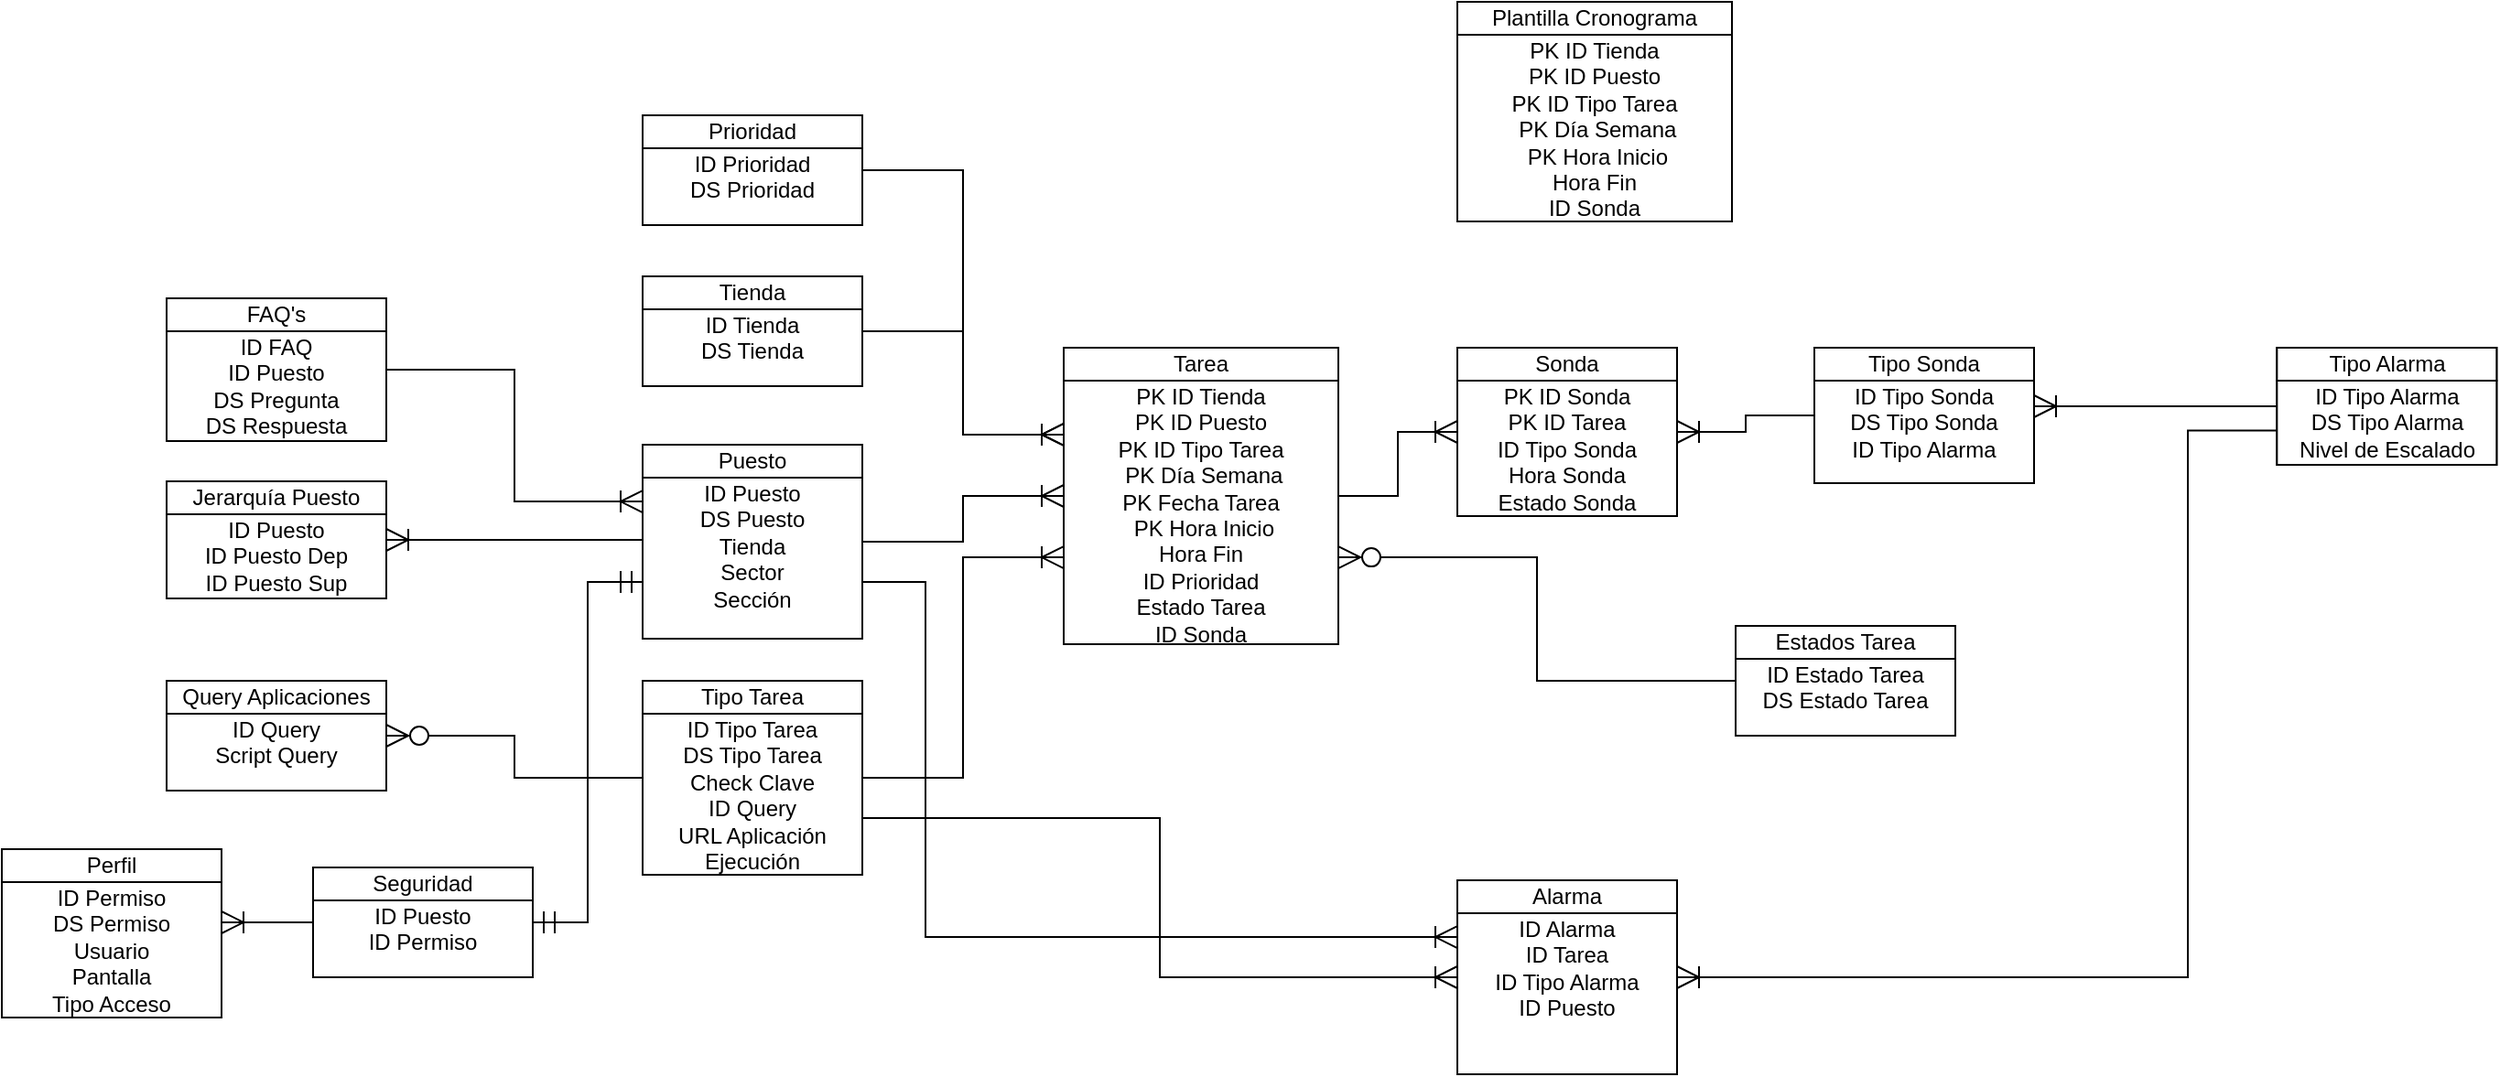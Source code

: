 <mxfile version="10.6.7" type="github"><diagram id="kae_YGUnzje4Ca678-pn" name="Page-1"><mxGraphModel dx="840" dy="465" grid="1" gridSize="10" guides="1" tooltips="1" connect="1" arrows="1" fold="1" page="1" pageScale="1" pageWidth="827" pageHeight="1169" background="#FFFFFF" math="0" shadow="0"><root><mxCell id="0"/><mxCell id="1" parent="0"/><mxCell id="2" style="shape=rect;shadow=0;strokeWidth=1;fillColor=#FFFFFF;strokeColor=#000000;opacity=100.0;gliffyId=0;" parent="1" vertex="1"><mxGeometry x="380" y="421" width="120" height="106" as="geometry"/></mxCell><mxCell id="3" value="&lt;div style='width: 117.0px;height: 18.0px;word-break: break-word;'&gt;&lt;div align=&quot;center&quot;&gt;&lt;span style=&quot;font-size: 12px; font-family: Arial; white-space: pre-wrap; font-weight: normal; text-decoration: none; line-height: 14px; color: rgb(0, 0, 0);&quot;&gt;Tipo Tarea&lt;/span&gt;&lt;/div&gt;&lt;/div&gt;" style="shape=rect;shadow=0;strokeWidth=1;fillColor=#FFFFFF;strokeColor=#000000;opacity=100.0;html=1;nl2Br=0;verticalAlign=top;align=center;spacingLeft=0.0;spacingRight=0;spacingTop=-5.0;spacingBottom=2;whiteSpace=wrap;gliffyId=1;" parent="2" vertex="1"><mxGeometry width="120" height="18" as="geometry"/></mxCell><mxCell id="4" value="&lt;div style='width: 117.0px;height: 88.0px;word-break: break-word;'&gt;&lt;div align=&quot;center&quot;&gt;&lt;span style=&quot;font-size: 12px; font-family: Arial; white-space: pre-wrap; font-weight: normal; text-decoration: none; line-height: 14px; color: rgb(0, 0, 0);&quot;&gt;ID Tipo Tarea&#10;&lt;/span&gt;&lt;/div&gt;&lt;div align=&quot;center&quot;&gt;&lt;span style=&quot;font-size: 12px; font-family: Arial; white-space: pre-wrap; font-weight: normal; text-decoration: none; line-height: 14px; color: rgb(0, 0, 0);&quot;&gt;DS Tipo Tarea&#10;&lt;/span&gt;&lt;/div&gt;&lt;div align=&quot;center&quot;&gt;&lt;span style=&quot;font-size: 12px; font-family: Arial; white-space: pre-wrap; font-weight: normal; text-decoration: none; line-height: 14px; color: rgb(0, 0, 0);&quot;&gt;Check Clave&#10;&lt;/span&gt;&lt;/div&gt;&lt;div align=&quot;center&quot;&gt;&lt;span style=&quot;font-size: 12px; font-family: Arial; white-space: pre-wrap; font-weight: normal; text-decoration: none; line-height: 14px; color: rgb(0, 0, 0);&quot;&gt;ID Query&#10;&lt;/span&gt;&lt;/div&gt;&lt;div align=&quot;center&quot;&gt;&lt;span style=&quot;font-size: 12px; font-family: Arial; white-space: pre-wrap; font-weight: normal; text-decoration: none; line-height: 14px; color: rgb(0, 0, 0);&quot;&gt;URL Aplicación Ejecución&lt;/span&gt;&lt;/div&gt;&lt;/div&gt;" style="shape=rect;shadow=0;strokeWidth=1;fillColor=#FFFFFF;strokeColor=#000000;opacity=100.0;html=1;nl2Br=0;verticalAlign=top;align=center;spacingLeft=0.0;spacingRight=0;spacingTop=-5.0;spacingBottom=2;whiteSpace=wrap;gliffyId=3;" parent="2" vertex="1"><mxGeometry y="18" width="120" height="88" as="geometry"/></mxCell><mxCell id="5" style="shape=rect;shadow=0;strokeWidth=1;fillColor=#FFFFFF;strokeColor=#000000;opacity=100.0;gliffyId=6;" parent="1" vertex="1"><mxGeometry x="1020" y="239" width="120" height="74" as="geometry"/></mxCell><mxCell id="6" value="&lt;div style='width: 117.0px;height: 18.0px;word-break: break-word;'&gt;&lt;div align=&quot;center&quot;&gt;&lt;span style=&quot;font-size: 12px; font-family: Arial; white-space: pre-wrap; font-weight: normal; text-decoration: none; line-height: 14px; color: rgb(0, 0, 0);&quot;&gt;Tipo Sonda&lt;/span&gt;&lt;/div&gt;&lt;/div&gt;" style="shape=rect;shadow=0;strokeWidth=1;fillColor=#FFFFFF;strokeColor=#000000;opacity=100.0;html=1;nl2Br=0;verticalAlign=top;align=center;spacingLeft=0.0;spacingRight=0;spacingTop=-5.0;spacingBottom=2;whiteSpace=wrap;gliffyId=7;" parent="5" vertex="1"><mxGeometry width="120" height="18" as="geometry"/></mxCell><mxCell id="7" value="&lt;div style='width: 117.0px;height: 46.0px;word-break: break-word;'&gt;&lt;div align=&quot;center&quot;&gt;&lt;span style=&quot;font-size: 12px; font-family: Arial; white-space: pre-wrap; font-weight: normal; text-decoration: none; line-height: 14px; color: rgb(0, 0, 0);&quot;&gt;ID Tipo Sonda&#10;&lt;/span&gt;&lt;/div&gt;&lt;div align=&quot;center&quot;&gt;&lt;span style=&quot;font-size: 12px; font-family: Arial; white-space: pre-wrap; font-weight: normal; text-decoration: none; line-height: 14px; color: rgb(0, 0, 0);&quot;&gt;DS Tipo Sonda&#10;&lt;/span&gt;&lt;/div&gt;&lt;div align=&quot;center&quot;&gt;&lt;span style=&quot;font-size: 12px; font-family: Arial; white-space: pre-wrap; font-weight: normal; text-decoration: none; line-height: 14px; color: rgb(0, 0, 0);&quot;&gt;ID Tipo Alarma&lt;/span&gt;&lt;/div&gt;&lt;/div&gt;" style="shape=rect;shadow=0;strokeWidth=1;fillColor=#FFFFFF;strokeColor=#000000;opacity=100.0;html=1;nl2Br=0;verticalAlign=top;align=center;spacingLeft=0.0;spacingRight=0;spacingTop=-5.0;spacingBottom=2;whiteSpace=wrap;gliffyId=9;" parent="5" vertex="1"><mxGeometry y="18" width="120" height="56" as="geometry"/></mxCell><mxCell id="8" style="shape=rect;shadow=0;strokeWidth=1;fillColor=#FFFFFF;strokeColor=#000000;opacity=100.0;gliffyId=18;" parent="1" vertex="1"><mxGeometry x="610" y="239" width="150" height="162" as="geometry"/></mxCell><mxCell id="9" value="&lt;div style='width: 147.0px;height: 18.0px;word-break: break-word;'&gt;&lt;div align=&quot;center&quot;&gt;&lt;span style=&quot;font-size: 12px; font-family: Arial; white-space: pre-wrap; font-weight: normal; text-decoration: none; line-height: 14px; color: rgb(0, 0, 0);&quot;&gt;Tarea&lt;/span&gt;&lt;/div&gt;&lt;/div&gt;" style="shape=rect;shadow=0;strokeWidth=1;fillColor=#FFFFFF;strokeColor=#000000;opacity=100.0;html=1;nl2Br=0;verticalAlign=top;align=center;spacingLeft=0.0;spacingRight=0;spacingTop=-5.0;spacingBottom=2;whiteSpace=wrap;gliffyId=19;" parent="8" vertex="1"><mxGeometry width="150" height="18" as="geometry"/></mxCell><mxCell id="10" value="&lt;div style='width: 147.0px;height: 144.0px;word-break: break-word;'&gt;&lt;div align=&quot;center&quot;&gt;&lt;span style=&quot;font-size: 12px; font-family: Arial; white-space: pre-wrap; font-weight: normal; text-decoration: none; line-height: 14px; color: rgb(0, 0, 0);&quot;&gt;PK ID Tienda&#10;&lt;/span&gt;&lt;/div&gt;&lt;div align=&quot;center&quot;&gt;&lt;span style=&quot;font-size: 12px; font-family: Arial; white-space: pre-wrap; font-weight: normal; text-decoration: none; line-height: 14px; color: rgb(0, 0, 0);&quot;&gt;PK ID Puesto&#10;&lt;/span&gt;&lt;/div&gt;&lt;div align=&quot;center&quot;&gt;&lt;span style=&quot;font-size: 12px; font-family: Arial; white-space: pre-wrap; font-weight: normal; text-decoration: none; line-height: 14px; color: rgb(0, 0, 0);&quot;&gt;PK ID Tipo Tarea&#10;&lt;/span&gt;&lt;/div&gt;&lt;div align=&quot;center&quot;&gt;&lt;span style=&quot;font-size: 12px; font-family: Arial; white-space: pre-wrap; font-weight: normal; text-decoration: none; line-height: 14px; color: rgb(0, 0, 0);&quot;&gt; PK Día Semana&#10;&lt;/span&gt;&lt;/div&gt;&lt;div align=&quot;center&quot;&gt;&lt;span style=&quot;font-size: 12px; font-family: Arial; white-space: pre-wrap; font-weight: normal; text-decoration: none; line-height: 14px; color: rgb(0, 0, 0);&quot;&gt;PK Fecha Tarea&#10;&lt;/span&gt;&lt;/div&gt;&lt;div align=&quot;center&quot;&gt;&lt;span style=&quot;font-size: 12px; font-family: Arial; white-space: pre-wrap; font-weight: normal; text-decoration: none; line-height: 14px; color: rgb(0, 0, 0);&quot;&gt; PK Hora Inicio&#10;&lt;/span&gt;&lt;/div&gt;&lt;div align=&quot;center&quot;&gt;&lt;span style=&quot;font-size: 12px; font-family: Arial; white-space: pre-wrap; font-weight: normal; text-decoration: none; line-height: 14px; color: rgb(0, 0, 0);&quot;&gt;Hora Fin&#10;&lt;/span&gt;&lt;/div&gt;&lt;div align=&quot;center&quot;&gt;&lt;span style=&quot;font-size: 12px; font-family: Arial; white-space: pre-wrap; font-weight: normal; text-decoration: none; line-height: 14px; color: rgb(0, 0, 0);&quot;&gt;ID Prioridad&#10;&lt;/span&gt;&lt;/div&gt;&lt;div align=&quot;center&quot;&gt;&lt;span style=&quot;font-size: 12px; font-family: Arial; white-space: pre-wrap; font-weight: normal; text-decoration: none; line-height: 14px; color: rgb(0, 0, 0);&quot;&gt;Estado Tarea&#10;&lt;/span&gt;&lt;/div&gt;&lt;div align=&quot;center&quot;&gt;&lt;span style=&quot;font-size: 12px; font-family: Arial; white-space: pre-wrap; font-weight: normal; text-decoration: none; line-height: 14px; color: rgb(0, 0, 0);&quot;&gt;ID Sonda&#10;&lt;/span&gt;&lt;/div&gt;&lt;div align=&quot;center&quot;&gt;&lt;span style=&quot;font-size: 12px; font-family: Arial; white-space: pre-wrap; font-weight: normal; text-decoration: none; line-height: 14px; color: rgb(0, 0, 0);&quot;&gt;&lt;/span&gt;&lt;/div&gt;&lt;/div&gt;" style="shape=rect;shadow=0;strokeWidth=1;fillColor=#FFFFFF;strokeColor=#000000;opacity=100.0;html=1;nl2Br=0;verticalAlign=top;align=center;spacingLeft=0.0;spacingRight=0;spacingTop=-5.0;spacingBottom=2;whiteSpace=wrap;gliffyId=21;" parent="8" vertex="1"><mxGeometry y="18" width="150" height="144" as="geometry"/></mxCell><mxCell id="11" style="shape=rect;shadow=0;strokeWidth=1;fillColor=#FFFFFF;strokeColor=#000000;opacity=100.0;gliffyId=23;" parent="1" vertex="1"><mxGeometry x="825" y="530" width="120" height="106" as="geometry"/></mxCell><mxCell id="12" value="&lt;div style='width: 117.0px;height: 18.0px;word-break: break-word;'&gt;&lt;div align=&quot;center&quot;&gt;&lt;span style=&quot;font-size: 12px; font-family: Arial; white-space: pre-wrap; font-weight: normal; text-decoration: none; line-height: 14px; color: rgb(0, 0, 0);&quot;&gt;Alarma&lt;/span&gt;&lt;/div&gt;&lt;/div&gt;" style="shape=rect;shadow=0;strokeWidth=1;fillColor=#FFFFFF;strokeColor=#000000;opacity=100.0;html=1;nl2Br=0;verticalAlign=top;align=center;spacingLeft=0.0;spacingRight=0;spacingTop=-5.0;spacingBottom=2;whiteSpace=wrap;gliffyId=24;" parent="11" vertex="1"><mxGeometry width="120" height="18" as="geometry"/></mxCell><mxCell id="13" value="&lt;div style='width: 117.0px;height: 60.0px;word-break: break-word;'&gt;&lt;div align=&quot;center&quot;&gt;&lt;span style=&quot;font-size: 12px; font-family: Arial; white-space: pre-wrap; font-weight: normal; text-decoration: none; line-height: 14px; color: rgb(0, 0, 0);&quot;&gt;ID Alarma&#10;&lt;/span&gt;&lt;/div&gt;&lt;div align=&quot;center&quot;&gt;&lt;span style=&quot;font-size: 12px; font-family: Arial; white-space: pre-wrap; font-weight: normal; text-decoration: none; line-height: 14px; color: rgb(0, 0, 0);&quot;&gt;ID Tarea&#10;&lt;/span&gt;&lt;/div&gt;&lt;div align=&quot;center&quot;&gt;&lt;span style=&quot;font-size: 12px; font-family: Arial; white-space: pre-wrap; font-weight: normal; text-decoration: none; line-height: 14px; color: rgb(0, 0, 0);&quot;&gt;ID Tipo Alarma&#10;&lt;/span&gt;&lt;/div&gt;&lt;div align=&quot;center&quot;&gt;&lt;span style=&quot;font-size: 12px; font-family: Arial; white-space: pre-wrap; font-weight: normal; text-decoration: none; line-height: 14px; color: rgb(0, 0, 0);&quot;&gt;ID Puesto&#10;&lt;/span&gt;&lt;/div&gt;&lt;div align=&quot;center&quot;&gt;&lt;span style=&quot;font-size: 12px; font-family: Arial; white-space: pre-wrap; font-weight: normal; text-decoration: none; line-height: 14px; color: rgb(0, 0, 0);&quot;&gt;&lt;/span&gt;&lt;/div&gt;&lt;/div&gt;" style="shape=rect;shadow=0;strokeWidth=1;fillColor=#FFFFFF;strokeColor=#000000;opacity=100.0;html=1;nl2Br=0;verticalAlign=top;align=center;spacingLeft=0.0;spacingRight=0;spacingTop=-5.0;spacingBottom=2;whiteSpace=wrap;gliffyId=26;" parent="11" vertex="1"><mxGeometry y="18" width="120" height="88" as="geometry"/></mxCell><mxCell id="14" style="shape=filledEdge;strokeWidth=1;strokeColor=#000000;fillColor=none;startArrow=none;startFill=0;startSize=6;endArrow=ERoneToMany;endFill=1;endSize=10;rounded=0;gliffyId=28;edgeStyle=orthogonalEdgeStyle;" parent="1" source="2" target="8" edge="1"><mxGeometry width="100" height="100" relative="1" as="geometry"><Array as="points"><mxPoint x="500" y="474"/><mxPoint x="555" y="474"/><mxPoint x="555" y="353.551"/><mxPoint x="610" y="353.551"/></Array></mxGeometry></mxCell><mxCell id="15" style="shape=rect;shadow=0;strokeWidth=1;fillColor=#FFFFFF;strokeColor=#000000;opacity=100.0;gliffyId=29;" parent="1" vertex="1"><mxGeometry x="1272.667" y="239" width="120" height="64" as="geometry"/></mxCell><mxCell id="16" value="&lt;div style='width: 117.0px;height: 18.0px;word-break: break-word;'&gt;&lt;div align=&quot;center&quot;&gt;&lt;span style=&quot;font-size: 12px; font-family: Arial; white-space: pre-wrap; font-weight: normal; text-decoration: none; line-height: 14px; color: rgb(0, 0, 0);&quot;&gt;Tipo Alarma&lt;/span&gt;&lt;/div&gt;&lt;/div&gt;" style="shape=rect;shadow=0;strokeWidth=1;fillColor=#FFFFFF;strokeColor=#000000;opacity=100.0;html=1;nl2Br=0;verticalAlign=top;align=center;spacingLeft=0.0;spacingRight=0;spacingTop=-5.0;spacingBottom=2;whiteSpace=wrap;gliffyId=30;" parent="15" vertex="1"><mxGeometry width="120" height="18" as="geometry"/></mxCell><mxCell id="17" value="&lt;div style='width: 117.0px;height: 46.0px;word-break: break-word;'&gt;&lt;div align=&quot;center&quot;&gt;&lt;span style=&quot;font-size: 12px; font-family: Arial; white-space: pre-wrap; font-weight: normal; text-decoration: none; line-height: 14px; color: rgb(0, 0, 0);&quot;&gt;ID Tipo Alarma&#10;&lt;/span&gt;&lt;/div&gt;&lt;div align=&quot;center&quot;&gt;&lt;span style=&quot;font-size: 12px; font-family: Arial; white-space: pre-wrap; font-weight: normal; text-decoration: none; line-height: 14px; color: rgb(0, 0, 0);&quot;&gt;DS Tipo Alarma&#10;&lt;/span&gt;&lt;/div&gt;&lt;div align=&quot;center&quot;&gt;&lt;span style=&quot;font-size: 12px; font-family: Arial; white-space: pre-wrap; font-weight: normal; text-decoration: none; line-height: 14px; color: rgb(0, 0, 0);&quot;&gt;Nivel de Escalado&lt;/span&gt;&lt;/div&gt;&lt;/div&gt;" style="shape=rect;shadow=0;strokeWidth=1;fillColor=#FFFFFF;strokeColor=#000000;opacity=100.0;html=1;nl2Br=0;verticalAlign=top;align=center;spacingLeft=0.0;spacingRight=0;spacingTop=-5.0;spacingBottom=2;whiteSpace=wrap;gliffyId=32;" parent="15" vertex="1"><mxGeometry y="18" width="120" height="46" as="geometry"/></mxCell><mxCell id="18" style="shape=filledEdge;strokeWidth=1;strokeColor=#000000;fillColor=none;startArrow=none;startFill=0;startSize=6;endArrow=ERoneToMany;endFill=1;endSize=10;rounded=0;gliffyId=34;edgeStyle=orthogonalEdgeStyle;" parent="1" source="15" target="5" edge="1"><mxGeometry width="100" height="100" relative="1" as="geometry"><Array as="points"><mxPoint x="1272.667" y="271"/><mxPoint x="1228.413" y="271"/><mxPoint x="1184.159" y="271"/><mxPoint x="1139.906" y="271"/></Array></mxGeometry></mxCell><mxCell id="19" style="shape=rect;shadow=0;strokeWidth=1;fillColor=#FFFFFF;strokeColor=#000000;opacity=100.0;gliffyId=35;" parent="1" vertex="1"><mxGeometry x="380" y="200" width="120" height="60" as="geometry"/></mxCell><mxCell id="20" value="&lt;div style='width: 117.0px;height: 18.0px;word-break: break-word;'&gt;&lt;div align=&quot;center&quot;&gt;&lt;span style=&quot;font-size: 12px; font-family: Arial; white-space: pre-wrap; font-weight: normal; text-decoration: none; line-height: 14px; color: rgb(0, 0, 0);&quot;&gt;Tienda&lt;/span&gt;&lt;/div&gt;&lt;/div&gt;" style="shape=rect;shadow=0;strokeWidth=1;fillColor=#FFFFFF;strokeColor=#000000;opacity=100.0;html=1;nl2Br=0;verticalAlign=top;align=center;spacingLeft=0.0;spacingRight=0;spacingTop=-5.0;spacingBottom=2;whiteSpace=wrap;gliffyId=36;" parent="19" vertex="1"><mxGeometry width="120" height="18" as="geometry"/></mxCell><mxCell id="21" value="&lt;div style='width: 117.0px;height: 32.0px;word-break: break-word;'&gt;&lt;div align=&quot;center&quot;&gt;&lt;span style=&quot;font-size: 12px; font-family: Arial; white-space: pre-wrap; font-weight: normal; text-decoration: none; line-height: 14px; color: rgb(0, 0, 0);&quot;&gt;ID Tienda&#10;&lt;/span&gt;&lt;/div&gt;&lt;div align=&quot;center&quot;&gt;&lt;span style=&quot;font-size: 12px; font-family: Arial; white-space: pre-wrap; font-weight: normal; text-decoration: none; line-height: 14px; color: rgb(0, 0, 0);&quot;&gt;DS Tienda&#10;&lt;/span&gt;&lt;/div&gt;&lt;div align=&quot;center&quot;&gt;&lt;span style=&quot;font-size: 12px; font-family: Arial; white-space: pre-wrap; font-weight: normal; text-decoration: none; line-height: 14px; color: rgb(0, 0, 0);&quot;&gt;&lt;/span&gt;&lt;/div&gt;&lt;/div&gt;" style="shape=rect;shadow=0;strokeWidth=1;fillColor=#FFFFFF;strokeColor=#000000;opacity=100.0;html=1;nl2Br=0;verticalAlign=top;align=center;spacingLeft=0.0;spacingRight=0;spacingTop=-5.0;spacingBottom=2;whiteSpace=wrap;gliffyId=38;" parent="19" vertex="1"><mxGeometry y="18" width="120" height="42" as="geometry"/></mxCell><mxCell id="22" style="shape=rect;shadow=0;strokeWidth=1;fillColor=#FFFFFF;strokeColor=#000000;opacity=100.0;gliffyId=40;" parent="1" vertex="1"><mxGeometry x="380" y="292" width="120" height="106" as="geometry"/></mxCell><mxCell id="23" value="&lt;div style='width: 117.0px;height: 18.0px;word-break: break-word;'&gt;&lt;div align=&quot;center&quot;&gt;&lt;span style=&quot;font-size: 12px; font-family: Arial; white-space: pre-wrap; font-weight: normal; text-decoration: none; line-height: 14px; color: rgb(0, 0, 0);&quot;&gt;Puesto&lt;/span&gt;&lt;/div&gt;&lt;/div&gt;" style="shape=rect;shadow=0;strokeWidth=1;fillColor=#FFFFFF;strokeColor=#000000;opacity=100.0;html=1;nl2Br=0;verticalAlign=top;align=center;spacingLeft=0.0;spacingRight=0;spacingTop=-5.0;spacingBottom=2;whiteSpace=wrap;gliffyId=41;" parent="22" vertex="1"><mxGeometry width="120" height="18" as="geometry"/></mxCell><mxCell id="24" value="&lt;div style='width: 117.0px;height: 74.0px;word-break: break-word;'&gt;&lt;div align=&quot;center&quot;&gt;&lt;span style=&quot;font-size: 12px; font-family: Arial; white-space: pre-wrap; font-weight: normal; text-decoration: none; line-height: 14px; color: rgb(0, 0, 0);&quot;&gt;ID Puesto&#10;&lt;/span&gt;&lt;/div&gt;&lt;div align=&quot;center&quot;&gt;&lt;span style=&quot;font-size: 12px; font-family: Arial; white-space: pre-wrap; font-weight: normal; text-decoration: none; line-height: 14px; color: rgb(0, 0, 0);&quot;&gt;DS Puesto&#10;&lt;/span&gt;&lt;/div&gt;&lt;div align=&quot;center&quot;&gt;&lt;span style=&quot;font-size: 12px; font-family: Arial; white-space: pre-wrap; font-weight: normal; text-decoration: none; line-height: 14px; color: rgb(0, 0, 0);&quot;&gt;Tienda&#10;&lt;/span&gt;&lt;/div&gt;&lt;div align=&quot;center&quot;&gt;&lt;span style=&quot;font-size: 12px; font-family: Arial; white-space: pre-wrap; font-weight: normal; text-decoration: none; line-height: 14px; color: rgb(0, 0, 0);&quot;&gt;Sector&#10;&lt;/span&gt;&lt;/div&gt;&lt;div align=&quot;center&quot;&gt;&lt;span style=&quot;font-size: 12px; font-family: Arial; white-space: pre-wrap; font-weight: normal; text-decoration: none; line-height: 14px; color: rgb(0, 0, 0);&quot;&gt;Sección&#10;&lt;/span&gt;&lt;/div&gt;&lt;div align=&quot;center&quot;&gt;&lt;span style=&quot;font-size: 12px; font-family: Arial; white-space: pre-wrap; font-weight: normal; text-decoration: none; line-height: 14px; color: rgb(0, 0, 0);&quot;&gt;&lt;/span&gt;&lt;/div&gt;&lt;/div&gt;" style="shape=rect;shadow=0;strokeWidth=1;fillColor=#FFFFFF;strokeColor=#000000;opacity=100.0;html=1;nl2Br=0;verticalAlign=top;align=center;spacingLeft=0.0;spacingRight=0;spacingTop=-5.0;spacingBottom=2;whiteSpace=wrap;gliffyId=43;" parent="22" vertex="1"><mxGeometry y="18" width="120" height="88" as="geometry"/></mxCell><mxCell id="25" style="shape=filledEdge;strokeWidth=1;strokeColor=#000000;fillColor=none;startArrow=none;startFill=0;startSize=6;endArrow=ERoneToMany;endFill=1;endSize=10;rounded=0;gliffyId=45;edgeStyle=orthogonalEdgeStyle;" parent="1" source="22" target="8" edge="1"><mxGeometry width="100" height="100" relative="1" as="geometry"><Array as="points"><mxPoint x="500" y="345"/><mxPoint x="555" y="345"/><mxPoint x="555" y="320"/><mxPoint x="610" y="320"/></Array></mxGeometry></mxCell><mxCell id="26" style="shape=filledEdge;strokeWidth=1;strokeColor=#000000;fillColor=none;startArrow=none;startFill=0;startSize=6;endArrow=ERoneToMany;endFill=1;endSize=10;rounded=0;gliffyId=46;edgeStyle=orthogonalEdgeStyle;" parent="1" source="19" target="8" edge="1"><mxGeometry width="100" height="100" relative="1" as="geometry"><Array as="points"><mxPoint x="500" y="230"/><mxPoint x="555" y="230"/><mxPoint x="555" y="286.449"/><mxPoint x="610" y="286.449"/></Array></mxGeometry></mxCell><mxCell id="27" style="shape=rect;shadow=0;strokeWidth=1;fillColor=#FFFFFF;strokeColor=#000000;opacity=100.0;gliffyId=47;" parent="1" vertex="1"><mxGeometry x="825" y="239" width="120" height="92" as="geometry"/></mxCell><mxCell id="28" value="&lt;div style='width: 117.0px;height: 18.0px;word-break: break-word;'&gt;&lt;div align=&quot;center&quot;&gt;&lt;span style=&quot;font-size: 12px; font-family: Arial; white-space: pre-wrap; font-weight: normal; text-decoration: none; line-height: 14px; color: rgb(0, 0, 0);&quot;&gt;Sonda&lt;/span&gt;&lt;/div&gt;&lt;/div&gt;" style="shape=rect;shadow=0;strokeWidth=1;fillColor=#FFFFFF;strokeColor=#000000;opacity=100.0;html=1;nl2Br=0;verticalAlign=top;align=center;spacingLeft=0.0;spacingRight=0;spacingTop=-5.0;spacingBottom=2;whiteSpace=wrap;gliffyId=48;" parent="27" vertex="1"><mxGeometry width="120" height="18" as="geometry"/></mxCell><mxCell id="29" value="&lt;div style='width: 117.0px;height: 74.0px;word-break: break-word;'&gt;&lt;div align=&quot;center&quot;&gt;&lt;span style=&quot;font-size: 12px; font-family: Arial; white-space: pre-wrap; font-weight: normal; text-decoration: none; line-height: 14px; color: rgb(0, 0, 0);&quot;&gt;PK ID Sonda&#10;&lt;/span&gt;&lt;/div&gt;&lt;div align=&quot;center&quot;&gt;&lt;span style=&quot;font-size: 12px; font-family: Arial; white-space: pre-wrap; font-weight: normal; text-decoration: none; line-height: 14px; color: rgb(0, 0, 0);&quot;&gt;PK ID Tarea&#10;&lt;/span&gt;&lt;/div&gt;&lt;div align=&quot;center&quot;&gt;&lt;span style=&quot;font-size: 12px; font-family: Arial; white-space: pre-wrap; font-weight: normal; text-decoration: none; line-height: 14px; color: rgb(0, 0, 0);&quot;&gt;ID Tipo Sonda&#10;&lt;/span&gt;&lt;/div&gt;&lt;div align=&quot;center&quot;&gt;&lt;span style=&quot;font-size: 12px; font-family: Arial; white-space: pre-wrap; font-weight: normal; text-decoration: none; line-height: 14px; color: rgb(0, 0, 0);&quot;&gt;Hora Sonda&#10;&lt;/span&gt;&lt;/div&gt;&lt;div align=&quot;center&quot;&gt;&lt;span style=&quot;font-size: 12px; font-family: Arial; white-space: pre-wrap; font-weight: normal; text-decoration: none; line-height: 14px; color: rgb(0, 0, 0);&quot;&gt;Estado Sonda&lt;/span&gt;&lt;/div&gt;&lt;/div&gt;" style="shape=rect;shadow=0;strokeWidth=1;fillColor=#FFFFFF;strokeColor=#000000;opacity=100.0;html=1;nl2Br=0;verticalAlign=top;align=center;spacingLeft=0.0;spacingRight=0;spacingTop=-5.0;spacingBottom=2;whiteSpace=wrap;gliffyId=50;" parent="27" vertex="1"><mxGeometry y="18" width="120" height="74" as="geometry"/></mxCell><mxCell id="30" style="shape=filledEdge;strokeWidth=1;strokeColor=#000000;fillColor=none;startArrow=none;startFill=0;startSize=6;endArrow=ERoneToMany;endFill=1;endSize=10;rounded=0;gliffyId=52;edgeStyle=orthogonalEdgeStyle;" parent="1" source="8" target="27" edge="1"><mxGeometry width="100" height="100" relative="1" as="geometry"><Array as="points"><mxPoint x="760" y="320"/><mxPoint x="792.5" y="320"/><mxPoint x="792.5" y="285"/><mxPoint x="825" y="285"/></Array></mxGeometry></mxCell><mxCell id="31" style="shape=rect;shadow=0;strokeWidth=1;fillColor=#FFFFFF;strokeColor=#000000;opacity=100.0;gliffyId=53;" parent="1" vertex="1"><mxGeometry x="120" y="421" width="120" height="60" as="geometry"/></mxCell><mxCell id="32" value="&lt;div style='width: 117.0px;height: 18.0px;word-break: break-word;'&gt;&lt;div align=&quot;center&quot;&gt;&lt;span style=&quot;font-size: 12px; font-family: Arial; white-space: pre-wrap; font-weight: normal; text-decoration: none; line-height: 14px; color: rgb(0, 0, 0);&quot;&gt;Query Aplicaciones&lt;/span&gt;&lt;/div&gt;&lt;/div&gt;" style="shape=rect;shadow=0;strokeWidth=1;fillColor=#FFFFFF;strokeColor=#000000;opacity=100.0;html=1;nl2Br=0;verticalAlign=top;align=center;spacingLeft=0.0;spacingRight=0;spacingTop=-5.0;spacingBottom=2;whiteSpace=wrap;gliffyId=54;" parent="31" vertex="1"><mxGeometry width="120" height="18" as="geometry"/></mxCell><mxCell id="33" value="&lt;div style='width: 117.0px;height: 32.0px;word-break: break-word;'&gt;&lt;div align=&quot;center&quot;&gt;&lt;span style=&quot;font-size: 12px; font-family: Arial; white-space: pre-wrap; font-weight: normal; text-decoration: none; line-height: 14px; color: rgb(0, 0, 0);&quot;&gt;ID Query&#10;&lt;/span&gt;&lt;/div&gt;&lt;div align=&quot;center&quot;&gt;&lt;span style=&quot;font-size: 12px; font-family: Arial; white-space: pre-wrap; font-weight: normal; text-decoration: none; line-height: 14px; color: rgb(0, 0, 0);&quot;&gt;Script Query&#10;&lt;/span&gt;&lt;/div&gt;&lt;div align=&quot;center&quot;&gt;&lt;span style=&quot;font-size: 12px; font-family: Arial; white-space: pre-wrap; font-weight: normal; text-decoration: none; line-height: 14px; color: rgb(0, 0, 0);&quot;&gt;&lt;/span&gt;&lt;/div&gt;&lt;/div&gt;" style="shape=rect;shadow=0;strokeWidth=1;fillColor=#FFFFFF;strokeColor=#000000;opacity=100.0;html=1;nl2Br=0;verticalAlign=top;align=center;spacingLeft=0.0;spacingRight=0;spacingTop=-5.0;spacingBottom=2;whiteSpace=wrap;gliffyId=56;" parent="31" vertex="1"><mxGeometry y="18" width="120" height="42" as="geometry"/></mxCell><mxCell id="34" style="shape=filledEdge;strokeWidth=1;strokeColor=#000000;fillColor=none;startArrow=none;startFill=0;startSize=6;endArrow=ERzeroToMany;endFill=1;endSize=10;rounded=0;gliffyId=59;edgeStyle=orthogonalEdgeStyle;" parent="1" source="2" target="31" edge="1"><mxGeometry width="100" height="100" relative="1" as="geometry"><Array as="points"><mxPoint x="380" y="474"/><mxPoint x="310" y="474"/><mxPoint x="310" y="451"/><mxPoint x="240" y="451"/></Array></mxGeometry></mxCell><mxCell id="35" style="shape=filledEdge;strokeWidth=1;strokeColor=#000000;fillColor=none;startArrow=none;startFill=0;startSize=6;endArrow=ERoneToMany;endFill=1;endSize=10;rounded=0;gliffyId=61;edgeStyle=orthogonalEdgeStyle;" parent="1" source="5" target="27" edge="1"><mxGeometry width="100" height="100" relative="1" as="geometry"><Array as="points"><mxPoint x="1020" y="276"/><mxPoint x="982.5" y="276"/><mxPoint x="982.5" y="285"/><mxPoint x="945" y="285"/></Array></mxGeometry></mxCell><mxCell id="36" style="shape=rect;shadow=0;strokeWidth=1;fillColor=#FFFFFF;strokeColor=#000000;opacity=100.0;gliffyId=62;" parent="1" vertex="1"><mxGeometry x="825" y="50" width="150" height="120" as="geometry"/></mxCell><mxCell id="37" value="&lt;div style='width: 147.0px;height: 18.0px;word-break: break-word;'&gt;&lt;div align=&quot;center&quot;&gt;&lt;span style=&quot;font-size: 12px; font-family: Arial; white-space: pre-wrap; font-weight: normal; text-decoration: none; line-height: 14px; color: rgb(0, 0, 0);&quot;&gt;Plantilla Cronograma&lt;/span&gt;&lt;/div&gt;&lt;/div&gt;" style="shape=rect;shadow=0;strokeWidth=1;fillColor=#FFFFFF;strokeColor=#000000;opacity=100.0;html=1;nl2Br=0;verticalAlign=top;align=center;spacingLeft=0.0;spacingRight=0;spacingTop=-5.0;spacingBottom=2;whiteSpace=wrap;gliffyId=63;" parent="36" vertex="1"><mxGeometry width="150" height="18" as="geometry"/></mxCell><mxCell id="38" value="&lt;div style='width: 147.0px;height: 102.0px;word-break: break-word;'&gt;&lt;div align=&quot;center&quot;&gt;&lt;span style=&quot;font-size: 12px; font-family: Arial; white-space: pre-wrap; font-weight: normal; text-decoration: none; line-height: 14px; color: rgb(0, 0, 0);&quot;&gt;PK ID Tienda&#10;&lt;/span&gt;&lt;/div&gt;&lt;div align=&quot;center&quot;&gt;&lt;span style=&quot;font-size: 12px; font-family: Arial; white-space: pre-wrap; font-weight: normal; text-decoration: none; line-height: 14px; color: rgb(0, 0, 0);&quot;&gt;PK ID Puesto&#10;&lt;/span&gt;&lt;/div&gt;&lt;div align=&quot;center&quot;&gt;&lt;span style=&quot;font-size: 12px; font-family: Arial; white-space: pre-wrap; font-weight: normal; text-decoration: none; line-height: 14px; color: rgb(0, 0, 0);&quot;&gt;PK ID Tipo Tarea&#10;&lt;/span&gt;&lt;/div&gt;&lt;div align=&quot;center&quot;&gt;&lt;span style=&quot;font-size: 12px; font-family: Arial; white-space: pre-wrap; font-weight: normal; text-decoration: none; line-height: 14px; color: rgb(0, 0, 0);&quot;&gt; PK Día Semana&#10;&lt;/span&gt;&lt;/div&gt;&lt;div align=&quot;center&quot;&gt;&lt;span style=&quot;font-size: 12px; font-family: Arial; white-space: pre-wrap; font-weight: normal; text-decoration: none; line-height: 14px; color: rgb(0, 0, 0);&quot;&gt; PK Hora Inicio&#10;&lt;/span&gt;&lt;/div&gt;&lt;div align=&quot;center&quot;&gt;&lt;span style=&quot;font-size: 12px; font-family: Arial; white-space: pre-wrap; font-weight: normal; text-decoration: none; line-height: 14px; color: rgb(0, 0, 0);&quot;&gt;Hora Fin&#10;&lt;/span&gt;&lt;/div&gt;&lt;div align=&quot;center&quot;&gt;&lt;span style=&quot;font-size: 12px; font-family: Arial; white-space: pre-wrap; font-weight: normal; text-decoration: none; line-height: 14px; color: rgb(0, 0, 0);&quot;&gt;ID Sonda&#10;&lt;/span&gt;&lt;/div&gt;&lt;div align=&quot;center&quot;&gt;&lt;span style=&quot;font-size: 12px; font-family: Arial; white-space: pre-wrap; font-weight: normal; text-decoration: none; line-height: 14px; color: rgb(0, 0, 0);&quot;&gt;&lt;/span&gt;&lt;/div&gt;&lt;/div&gt;" style="shape=rect;shadow=0;strokeWidth=1;fillColor=#FFFFFF;strokeColor=#000000;opacity=100.0;html=1;nl2Br=0;verticalAlign=top;align=center;spacingLeft=0.0;spacingRight=0;spacingTop=-5.0;spacingBottom=2;whiteSpace=wrap;gliffyId=65;" parent="36" vertex="1"><mxGeometry y="18" width="150" height="102" as="geometry"/></mxCell><mxCell id="39" style="shape=filledEdge;strokeWidth=1;strokeColor=#000000;fillColor=none;startArrow=none;startFill=0;startSize=6;endArrow=ERoneToMany;endFill=1;endSize=10;rounded=0;gliffyId=67;edgeStyle=orthogonalEdgeStyle;" parent="1" source="2" target="11" edge="1"><mxGeometry width="100" height="100" relative="1" as="geometry"><Array as="points"><mxPoint x="500" y="495.953"/><mxPoint x="662.5" y="495.953"/><mxPoint x="662.5" y="583"/><mxPoint x="825" y="583"/></Array></mxGeometry></mxCell><mxCell id="40" style="shape=filledEdge;strokeWidth=1;strokeColor=#000000;fillColor=none;startArrow=none;startFill=0;startSize=6;endArrow=ERoneToMany;endFill=1;endSize=10;rounded=0;gliffyId=68;edgeStyle=orthogonalEdgeStyle;" parent="1" source="15" target="11" edge="1"><mxGeometry width="100" height="100" relative="1" as="geometry"><Array as="points"><mxPoint x="1272.667" y="284.255"/><mxPoint x="1224" y="284.255"/><mxPoint x="1224" y="583"/><mxPoint x="945" y="583"/></Array></mxGeometry></mxCell><mxCell id="41" style="shape=filledEdge;strokeWidth=1;strokeColor=#000000;fillColor=none;startArrow=none;startFill=0;startSize=6;endArrow=ERoneToMany;endFill=1;endSize=10;rounded=0;gliffyId=69;edgeStyle=orthogonalEdgeStyle;" parent="1" source="22" target="11" edge="1"><mxGeometry width="100" height="100" relative="1" as="geometry"><Array as="points"><mxPoint x="500" y="366.953"/><mxPoint x="534.5" y="366.953"/><mxPoint x="534.5" y="561.047"/><mxPoint x="825" y="561.047"/></Array></mxGeometry></mxCell><mxCell id="42" style="shape=rect;shadow=0;strokeWidth=1;fillColor=#FFFFFF;strokeColor=#000000;opacity=100.0;gliffyId=70;" parent="1" vertex="1"><mxGeometry x="380" y="112" width="120" height="60" as="geometry"/></mxCell><mxCell id="43" value="&lt;div style='width: 117.0px;height: 18.0px;word-break: break-word;'&gt;&lt;div align=&quot;center&quot;&gt;&lt;span style=&quot;font-size: 12px; font-family: Arial; white-space: pre-wrap; font-weight: normal; text-decoration: none; line-height: 14px; color: rgb(0, 0, 0);&quot;&gt;Prioridad&lt;/span&gt;&lt;/div&gt;&lt;/div&gt;" style="shape=rect;shadow=0;strokeWidth=1;fillColor=#FFFFFF;strokeColor=#000000;opacity=100.0;html=1;nl2Br=0;verticalAlign=top;align=center;spacingLeft=0.0;spacingRight=0;spacingTop=-5.0;spacingBottom=2;whiteSpace=wrap;gliffyId=71;" parent="42" vertex="1"><mxGeometry width="120" height="18" as="geometry"/></mxCell><mxCell id="44" value="&lt;div style='width: 117.0px;height: 32.0px;word-break: break-word;'&gt;&lt;div align=&quot;center&quot;&gt;&lt;span style=&quot;font-size: 12px; font-family: Arial; white-space: pre-wrap; font-weight: normal; text-decoration: none; line-height: 14px; color: rgb(0, 0, 0);&quot;&gt;ID Prioridad&#10;&lt;/span&gt;&lt;/div&gt;&lt;div align=&quot;center&quot;&gt;&lt;span style=&quot;font-size: 12px; font-family: Arial; white-space: pre-wrap; font-weight: normal; text-decoration: none; line-height: 14px; color: rgb(0, 0, 0);&quot;&gt;DS Prioridad&lt;/span&gt;&lt;/div&gt;&lt;/div&gt;" style="shape=rect;shadow=0;strokeWidth=1;fillColor=#FFFFFF;strokeColor=#000000;opacity=100.0;html=1;nl2Br=0;verticalAlign=top;align=center;spacingLeft=0.0;spacingRight=0;spacingTop=-5.0;spacingBottom=2;whiteSpace=wrap;gliffyId=73;" parent="42" vertex="1"><mxGeometry y="18" width="120" height="42" as="geometry"/></mxCell><mxCell id="45" style="shape=filledEdge;strokeWidth=1;strokeColor=#000000;fillColor=none;startArrow=none;startFill=0;startSize=6;endArrow=ERoneToMany;endFill=1;endSize=10;rounded=0;gliffyId=75;edgeStyle=orthogonalEdgeStyle;" parent="1" source="42" target="8" edge="1"><mxGeometry width="100" height="100" relative="1" as="geometry"><Array as="points"><mxPoint x="500" y="142"/><mxPoint x="555" y="142"/><mxPoint x="555" y="286.449"/><mxPoint x="610" y="286.449"/></Array></mxGeometry></mxCell><mxCell id="46" style="shape=rect;shadow=0;strokeWidth=1;fillColor=#FFFFFF;strokeColor=#000000;opacity=100.0;gliffyId=76;" parent="1" vertex="1"><mxGeometry x="120" y="212" width="120" height="78" as="geometry"/></mxCell><mxCell id="47" value="&lt;div style='width: 117.0px;height: 18.0px;word-break: break-word;'&gt;&lt;div align=&quot;center&quot;&gt;&lt;span style=&quot;font-size: 12px; font-family: Arial; white-space: pre-wrap; font-weight: normal; text-decoration: none; line-height: 14px; color: rgb(0, 0, 0);&quot;&gt;FAQ's&lt;/span&gt;&lt;/div&gt;&lt;/div&gt;" style="shape=rect;shadow=0;strokeWidth=1;fillColor=#FFFFFF;strokeColor=#000000;opacity=100.0;html=1;nl2Br=0;verticalAlign=top;align=center;spacingLeft=0.0;spacingRight=0;spacingTop=-5.0;spacingBottom=2;whiteSpace=wrap;gliffyId=77;" parent="46" vertex="1"><mxGeometry width="120" height="18" as="geometry"/></mxCell><mxCell id="48" value="&lt;div style='width: 117.0px;height: 60.0px;word-break: break-word;'&gt;&lt;div align=&quot;center&quot;&gt;&lt;span style=&quot;font-size: 12px; font-family: Arial; white-space: pre-wrap; font-weight: normal; text-decoration: none; line-height: 14px; color: rgb(0, 0, 0);&quot;&gt;ID FAQ&#10;&lt;/span&gt;&lt;/div&gt;&lt;div align=&quot;center&quot;&gt;&lt;span style=&quot;font-size: 12px; font-family: Arial; white-space: pre-wrap; font-weight: normal; text-decoration: none; line-height: 14px; color: rgb(0, 0, 0);&quot;&gt;ID Puesto&#10;&lt;/span&gt;&lt;/div&gt;&lt;div align=&quot;center&quot;&gt;&lt;span style=&quot;font-size: 12px; font-family: Arial; white-space: pre-wrap; font-weight: normal; text-decoration: none; line-height: 14px; color: rgb(0, 0, 0);&quot;&gt;DS Pregunta&#10;&lt;/span&gt;&lt;/div&gt;&lt;div align=&quot;center&quot;&gt;&lt;span style=&quot;font-size: 12px; font-family: Arial; white-space: pre-wrap; font-weight: normal; text-decoration: none; line-height: 14px; color: rgb(0, 0, 0);&quot;&gt;DS Respuesta&lt;/span&gt;&lt;/div&gt;&lt;/div&gt;" style="shape=rect;shadow=0;strokeWidth=1;fillColor=#FFFFFF;strokeColor=#000000;opacity=100.0;html=1;nl2Br=0;verticalAlign=top;align=center;spacingLeft=0.0;spacingRight=0;spacingTop=-5.0;spacingBottom=2;whiteSpace=wrap;gliffyId=79;" parent="46" vertex="1"><mxGeometry y="18" width="120" height="60" as="geometry"/></mxCell><mxCell id="49" style="shape=filledEdge;strokeWidth=1;strokeColor=#000000;fillColor=none;startArrow=none;startFill=0;startSize=6;endArrow=ERoneToMany;endFill=1;endSize=10;rounded=0;gliffyId=81;edgeStyle=orthogonalEdgeStyle;" parent="1" source="46" target="22" edge="1"><mxGeometry width="100" height="100" relative="1" as="geometry"><Array as="points"><mxPoint x="240.0" y="251"/><mxPoint x="310" y="251"/><mxPoint x="310" y="323.047"/><mxPoint x="380" y="323.047"/></Array></mxGeometry></mxCell><mxCell id="50" style="shape=rect;shadow=0;strokeWidth=1;fillColor=#FFFFFF;strokeColor=#000000;opacity=100.0;gliffyId=82;" parent="1" vertex="1"><mxGeometry x="977" y="391" width="120" height="60" as="geometry"/></mxCell><mxCell id="51" value="&lt;div style='width: 117.0px;height: 18.0px;word-break: break-word;'&gt;&lt;div align=&quot;center&quot;&gt;&lt;span style=&quot;font-size: 12px; font-family: Arial; white-space: pre-wrap; font-weight: normal; text-decoration: none; line-height: 14px; color: rgb(0, 0, 0);&quot;&gt;Estados Tarea&lt;/span&gt;&lt;/div&gt;&lt;/div&gt;" style="shape=rect;shadow=0;strokeWidth=1;fillColor=#FFFFFF;strokeColor=#000000;opacity=100.0;html=1;nl2Br=0;verticalAlign=top;align=center;spacingLeft=0.0;spacingRight=0;spacingTop=-5.0;spacingBottom=2;whiteSpace=wrap;gliffyId=83;" parent="50" vertex="1"><mxGeometry width="120" height="18" as="geometry"/></mxCell><mxCell id="52" value="&lt;div style='width: 117.0px;height: 32.0px;word-break: break-word;'&gt;&lt;div align=&quot;center&quot;&gt;&lt;span style=&quot;font-size: 12px; font-family: Arial; white-space: pre-wrap; font-weight: normal; text-decoration: none; line-height: 14px; color: rgb(0, 0, 0);&quot;&gt;ID Estado Tarea&#10;&lt;/span&gt;&lt;/div&gt;&lt;div align=&quot;center&quot;&gt;&lt;span style=&quot;font-size: 12px; font-family: Arial; white-space: pre-wrap; font-weight: normal; text-decoration: none; line-height: 14px; color: rgb(0, 0, 0);&quot;&gt;DS Estado Tarea&lt;/span&gt;&lt;/div&gt;&lt;/div&gt;" style="shape=rect;shadow=0;strokeWidth=1;fillColor=#FFFFFF;strokeColor=#000000;opacity=100.0;html=1;nl2Br=0;verticalAlign=top;align=center;spacingLeft=0.0;spacingRight=0;spacingTop=-5.0;spacingBottom=2;whiteSpace=wrap;gliffyId=85;" parent="50" vertex="1"><mxGeometry y="18" width="120" height="42" as="geometry"/></mxCell><mxCell id="53" style="shape=filledEdge;strokeWidth=1;strokeColor=#000000;fillColor=none;startArrow=none;startFill=0;startSize=6;endArrow=ERzeroToMany;endFill=1;endSize=10;rounded=0;gliffyId=87;edgeStyle=orthogonalEdgeStyle;" parent="1" source="50" target="8" edge="1"><mxGeometry width="100" height="100" relative="1" as="geometry"><Array as="points"><mxPoint x="977" y="421"/><mxPoint x="868.5" y="421"/><mxPoint x="868.5" y="353.551"/><mxPoint x="760" y="353.551"/></Array></mxGeometry></mxCell><mxCell id="54" style="shape=rect;shadow=0;strokeWidth=1;fillColor=#FFFFFF;strokeColor=#000000;opacity=100.0;gliffyId=88;" parent="1" vertex="1"><mxGeometry x="120" y="312" width="120" height="64" as="geometry"/></mxCell><mxCell id="55" value="&lt;div style='width: 117.0px;height: 18.0px;word-break: break-word;'&gt;&lt;div align=&quot;center&quot;&gt;&lt;span style=&quot;font-size: 12px; font-family: Arial; white-space: pre-wrap; font-weight: normal; text-decoration: none; line-height: 14px; color: rgb(0, 0, 0);&quot;&gt;Jerarquía Puesto&lt;/span&gt;&lt;/div&gt;&lt;/div&gt;" style="shape=rect;shadow=0;strokeWidth=1;fillColor=#FFFFFF;strokeColor=#000000;opacity=100.0;html=1;nl2Br=0;verticalAlign=top;align=center;spacingLeft=0.0;spacingRight=0;spacingTop=-5.0;spacingBottom=2;whiteSpace=wrap;gliffyId=89;" parent="54" vertex="1"><mxGeometry width="120" height="18" as="geometry"/></mxCell><mxCell id="56" value="&lt;div style='width: 117.0px;height: 46.0px;word-break: break-word;'&gt;&lt;div align=&quot;center&quot;&gt;&lt;span style=&quot;font-size: 12px; font-family: Arial; white-space: pre-wrap; font-weight: normal; text-decoration: none; line-height: 14px; color: rgb(0, 0, 0);&quot;&gt;ID Puesto&#10;&lt;/span&gt;&lt;/div&gt;&lt;div align=&quot;center&quot;&gt;&lt;span style=&quot;font-size: 12px; font-family: Arial; white-space: pre-wrap; font-weight: normal; text-decoration: none; line-height: 14px; color: rgb(0, 0, 0);&quot;&gt;ID Puesto Dep&#10;&lt;/span&gt;&lt;/div&gt;&lt;div align=&quot;center&quot;&gt;&lt;span style=&quot;font-size: 12px; font-family: Arial; white-space: pre-wrap; font-weight: normal; text-decoration: none; line-height: 14px; color: rgb(0, 0, 0);&quot;&gt;ID Puesto Sup&lt;/span&gt;&lt;/div&gt;&lt;/div&gt;" style="shape=rect;shadow=0;strokeWidth=1;fillColor=#FFFFFF;strokeColor=#000000;opacity=100.0;html=1;nl2Br=0;verticalAlign=top;align=center;spacingLeft=0.0;spacingRight=0;spacingTop=-5.0;spacingBottom=2;whiteSpace=wrap;gliffyId=91;" parent="54" vertex="1"><mxGeometry y="18" width="120" height="46" as="geometry"/></mxCell><mxCell id="57" style="shape=filledEdge;strokeWidth=1;strokeColor=#000000;fillColor=none;startArrow=none;startFill=0;startSize=6;endArrow=ERoneToMany;endFill=1;endSize=10;rounded=0;gliffyId=93;edgeStyle=orthogonalEdgeStyle;" parent="1" source="22" target="54" edge="1"><mxGeometry width="100" height="100" relative="1" as="geometry"><Array as="points"><mxPoint x="380.004" y="344"/><mxPoint x="333.336" y="344"/><mxPoint x="286.668" y="344"/><mxPoint x="240" y="344"/></Array></mxGeometry></mxCell><mxCell id="58" style="shape=rect;shadow=0;strokeWidth=1;fillColor=#FFFFFF;strokeColor=#000000;opacity=100.0;gliffyId=94;" parent="1" vertex="1"><mxGeometry x="200" y="523" width="120" height="60" as="geometry"/></mxCell><mxCell id="59" value="&lt;div style='width: 117.0px;height: 18.0px;word-break: break-word;'&gt;&lt;div align=&quot;center&quot;&gt;&lt;span style=&quot;font-size: 12px; font-family: Arial; white-space: pre-wrap; font-weight: normal; text-decoration: none; line-height: 14px; color: rgb(0, 0, 0);&quot;&gt;Seguridad&lt;/span&gt;&lt;/div&gt;&lt;/div&gt;" style="shape=rect;shadow=0;strokeWidth=1;fillColor=#FFFFFF;strokeColor=#000000;opacity=100.0;html=1;nl2Br=0;verticalAlign=top;align=center;spacingLeft=0.0;spacingRight=0;spacingTop=-5.0;spacingBottom=2;whiteSpace=wrap;gliffyId=95;" parent="58" vertex="1"><mxGeometry width="120" height="18" as="geometry"/></mxCell><mxCell id="60" value="&lt;div style='width: 117.0px;height: 32.0px;word-break: break-word;'&gt;&lt;div align=&quot;center&quot;&gt;&lt;span style=&quot;font-size: 12px; font-family: Arial; white-space: pre-wrap; font-weight: normal; text-decoration: none; line-height: 14px; color: rgb(0, 0, 0);&quot;&gt;ID Puesto&#10;&lt;/span&gt;&lt;/div&gt;&lt;div align=&quot;center&quot;&gt;&lt;span style=&quot;font-size: 12px; font-family: Arial; white-space: pre-wrap; font-weight: normal; text-decoration: none; line-height: 14px; color: rgb(0, 0, 0);&quot;&gt;ID Permiso&lt;/span&gt;&lt;/div&gt;&lt;/div&gt;" style="shape=rect;shadow=0;strokeWidth=1;fillColor=#FFFFFF;strokeColor=#000000;opacity=100.0;html=1;nl2Br=0;verticalAlign=top;align=center;spacingLeft=0.0;spacingRight=0;spacingTop=-5.0;spacingBottom=2;whiteSpace=wrap;gliffyId=97;" parent="58" vertex="1"><mxGeometry y="18" width="120" height="42" as="geometry"/></mxCell><mxCell id="61" style="shape=rect;shadow=0;strokeWidth=1;fillColor=#FFFFFF;strokeColor=#000000;opacity=100.0;gliffyId=99;" parent="1" vertex="1"><mxGeometry x="30" y="513" width="120" height="92" as="geometry"/></mxCell><mxCell id="62" value="&lt;div style='width: 117.0px;height: 18.0px;word-break: break-word;'&gt;&lt;div align=&quot;center&quot;&gt;&lt;span style=&quot;font-size: 12px; font-family: Arial; white-space: pre-wrap; font-weight: normal; text-decoration: none; line-height: 14px; color: rgb(0, 0, 0);&quot;&gt;Perfil&lt;/span&gt;&lt;/div&gt;&lt;/div&gt;" style="shape=rect;shadow=0;strokeWidth=1;fillColor=#FFFFFF;strokeColor=#000000;opacity=100.0;html=1;nl2Br=0;verticalAlign=top;align=center;spacingLeft=0.0;spacingRight=0;spacingTop=-5.0;spacingBottom=2;whiteSpace=wrap;gliffyId=100;" parent="61" vertex="1"><mxGeometry width="120" height="18" as="geometry"/></mxCell><mxCell id="63" value="&lt;div style='width: 117.0px;height: 74.0px;word-break: break-word;'&gt;&lt;div align=&quot;center&quot;&gt;&lt;span style=&quot;font-size: 12px; font-family: Arial; white-space: pre-wrap; font-weight: normal; text-decoration: none; line-height: 14px; color: rgb(0, 0, 0);&quot;&gt;ID Permiso&#10;&lt;/span&gt;&lt;/div&gt;&lt;div align=&quot;center&quot;&gt;&lt;span style=&quot;font-size: 12px; font-family: Arial; white-space: pre-wrap; font-weight: normal; text-decoration: none; line-height: 14px; color: rgb(0, 0, 0);&quot;&gt;DS Permiso&#10;&lt;/span&gt;&lt;/div&gt;&lt;div align=&quot;center&quot;&gt;&lt;span style=&quot;font-size: 12px; font-family: Arial; white-space: pre-wrap; font-weight: normal; text-decoration: none; line-height: 14px; color: rgb(0, 0, 0);&quot;&gt;Usuario&#10;&lt;/span&gt;&lt;/div&gt;&lt;div align=&quot;center&quot;&gt;&lt;span style=&quot;font-size: 12px; font-family: Arial; white-space: pre-wrap; font-weight: normal; text-decoration: none; line-height: 14px; color: rgb(0, 0, 0);&quot;&gt;Pantalla&#10;&lt;/span&gt;&lt;/div&gt;&lt;div align=&quot;center&quot;&gt;&lt;span style=&quot;font-size: 12px; font-family: Arial; white-space: pre-wrap; font-weight: normal; text-decoration: none; line-height: 14px; color: rgb(0, 0, 0);&quot;&gt;Tipo Acceso&#10;&lt;/span&gt;&lt;/div&gt;&lt;div align=&quot;center&quot;&gt;&lt;span style=&quot;font-size: 12px; font-family: Arial; white-space: pre-wrap; font-weight: normal; text-decoration: none; line-height: 14px; color: rgb(0, 0, 0);&quot;&gt;&lt;/span&gt;&lt;/div&gt;&lt;/div&gt;" style="shape=rect;shadow=0;strokeWidth=1;fillColor=#FFFFFF;strokeColor=#000000;opacity=100.0;html=1;nl2Br=0;verticalAlign=top;align=center;spacingLeft=0.0;spacingRight=0;spacingTop=-5.0;spacingBottom=2;whiteSpace=wrap;gliffyId=102;" parent="61" vertex="1"><mxGeometry y="18" width="120" height="74" as="geometry"/></mxCell><mxCell id="64" style="shape=filledEdge;strokeWidth=1;strokeColor=#000000;fillColor=none;startArrow=none;startFill=0;startSize=6;endArrow=ERoneToMany;endFill=1;endSize=10;rounded=0;gliffyId=104;edgeStyle=orthogonalEdgeStyle;" parent="1" source="58" target="61" edge="1"><mxGeometry width="100" height="100" relative="1" as="geometry"><Array as="points"><mxPoint x="200" y="553"/><mxPoint x="183.214" y="553"/><mxPoint x="166.428" y="553"/><mxPoint x="149.641" y="553"/></Array></mxGeometry></mxCell><mxCell id="65" style="shape=filledEdge;strokeWidth=1;strokeColor=#000000;fillColor=none;startArrow=ERmandOne;startFill=1;startSize=10;endArrow=ERmandOne;endFill=1;endSize=10;rounded=0;gliffyId=105;edgeStyle=orthogonalEdgeStyle;" parent="1" source="58" target="22" edge="1"><mxGeometry width="100" height="100" relative="1" as="geometry"><Array as="points"><mxPoint x="320" y="553"/><mxPoint x="350" y="553"/><mxPoint x="350" y="366.953"/><mxPoint x="380" y="366.953"/></Array></mxGeometry></mxCell></root></mxGraphModel></diagram></mxfile>
